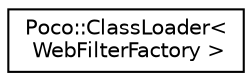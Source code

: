 digraph "Graphical Class Hierarchy"
{
 // LATEX_PDF_SIZE
  edge [fontname="Helvetica",fontsize="10",labelfontname="Helvetica",labelfontsize="10"];
  node [fontname="Helvetica",fontsize="10",shape=record];
  rankdir="LR";
  Node0 [label="Poco::ClassLoader\<\l WebFilterFactory \>",height=0.2,width=0.4,color="black", fillcolor="white", style="filled",URL="$classPoco_1_1ClassLoader.html",tooltip=" "];
}
